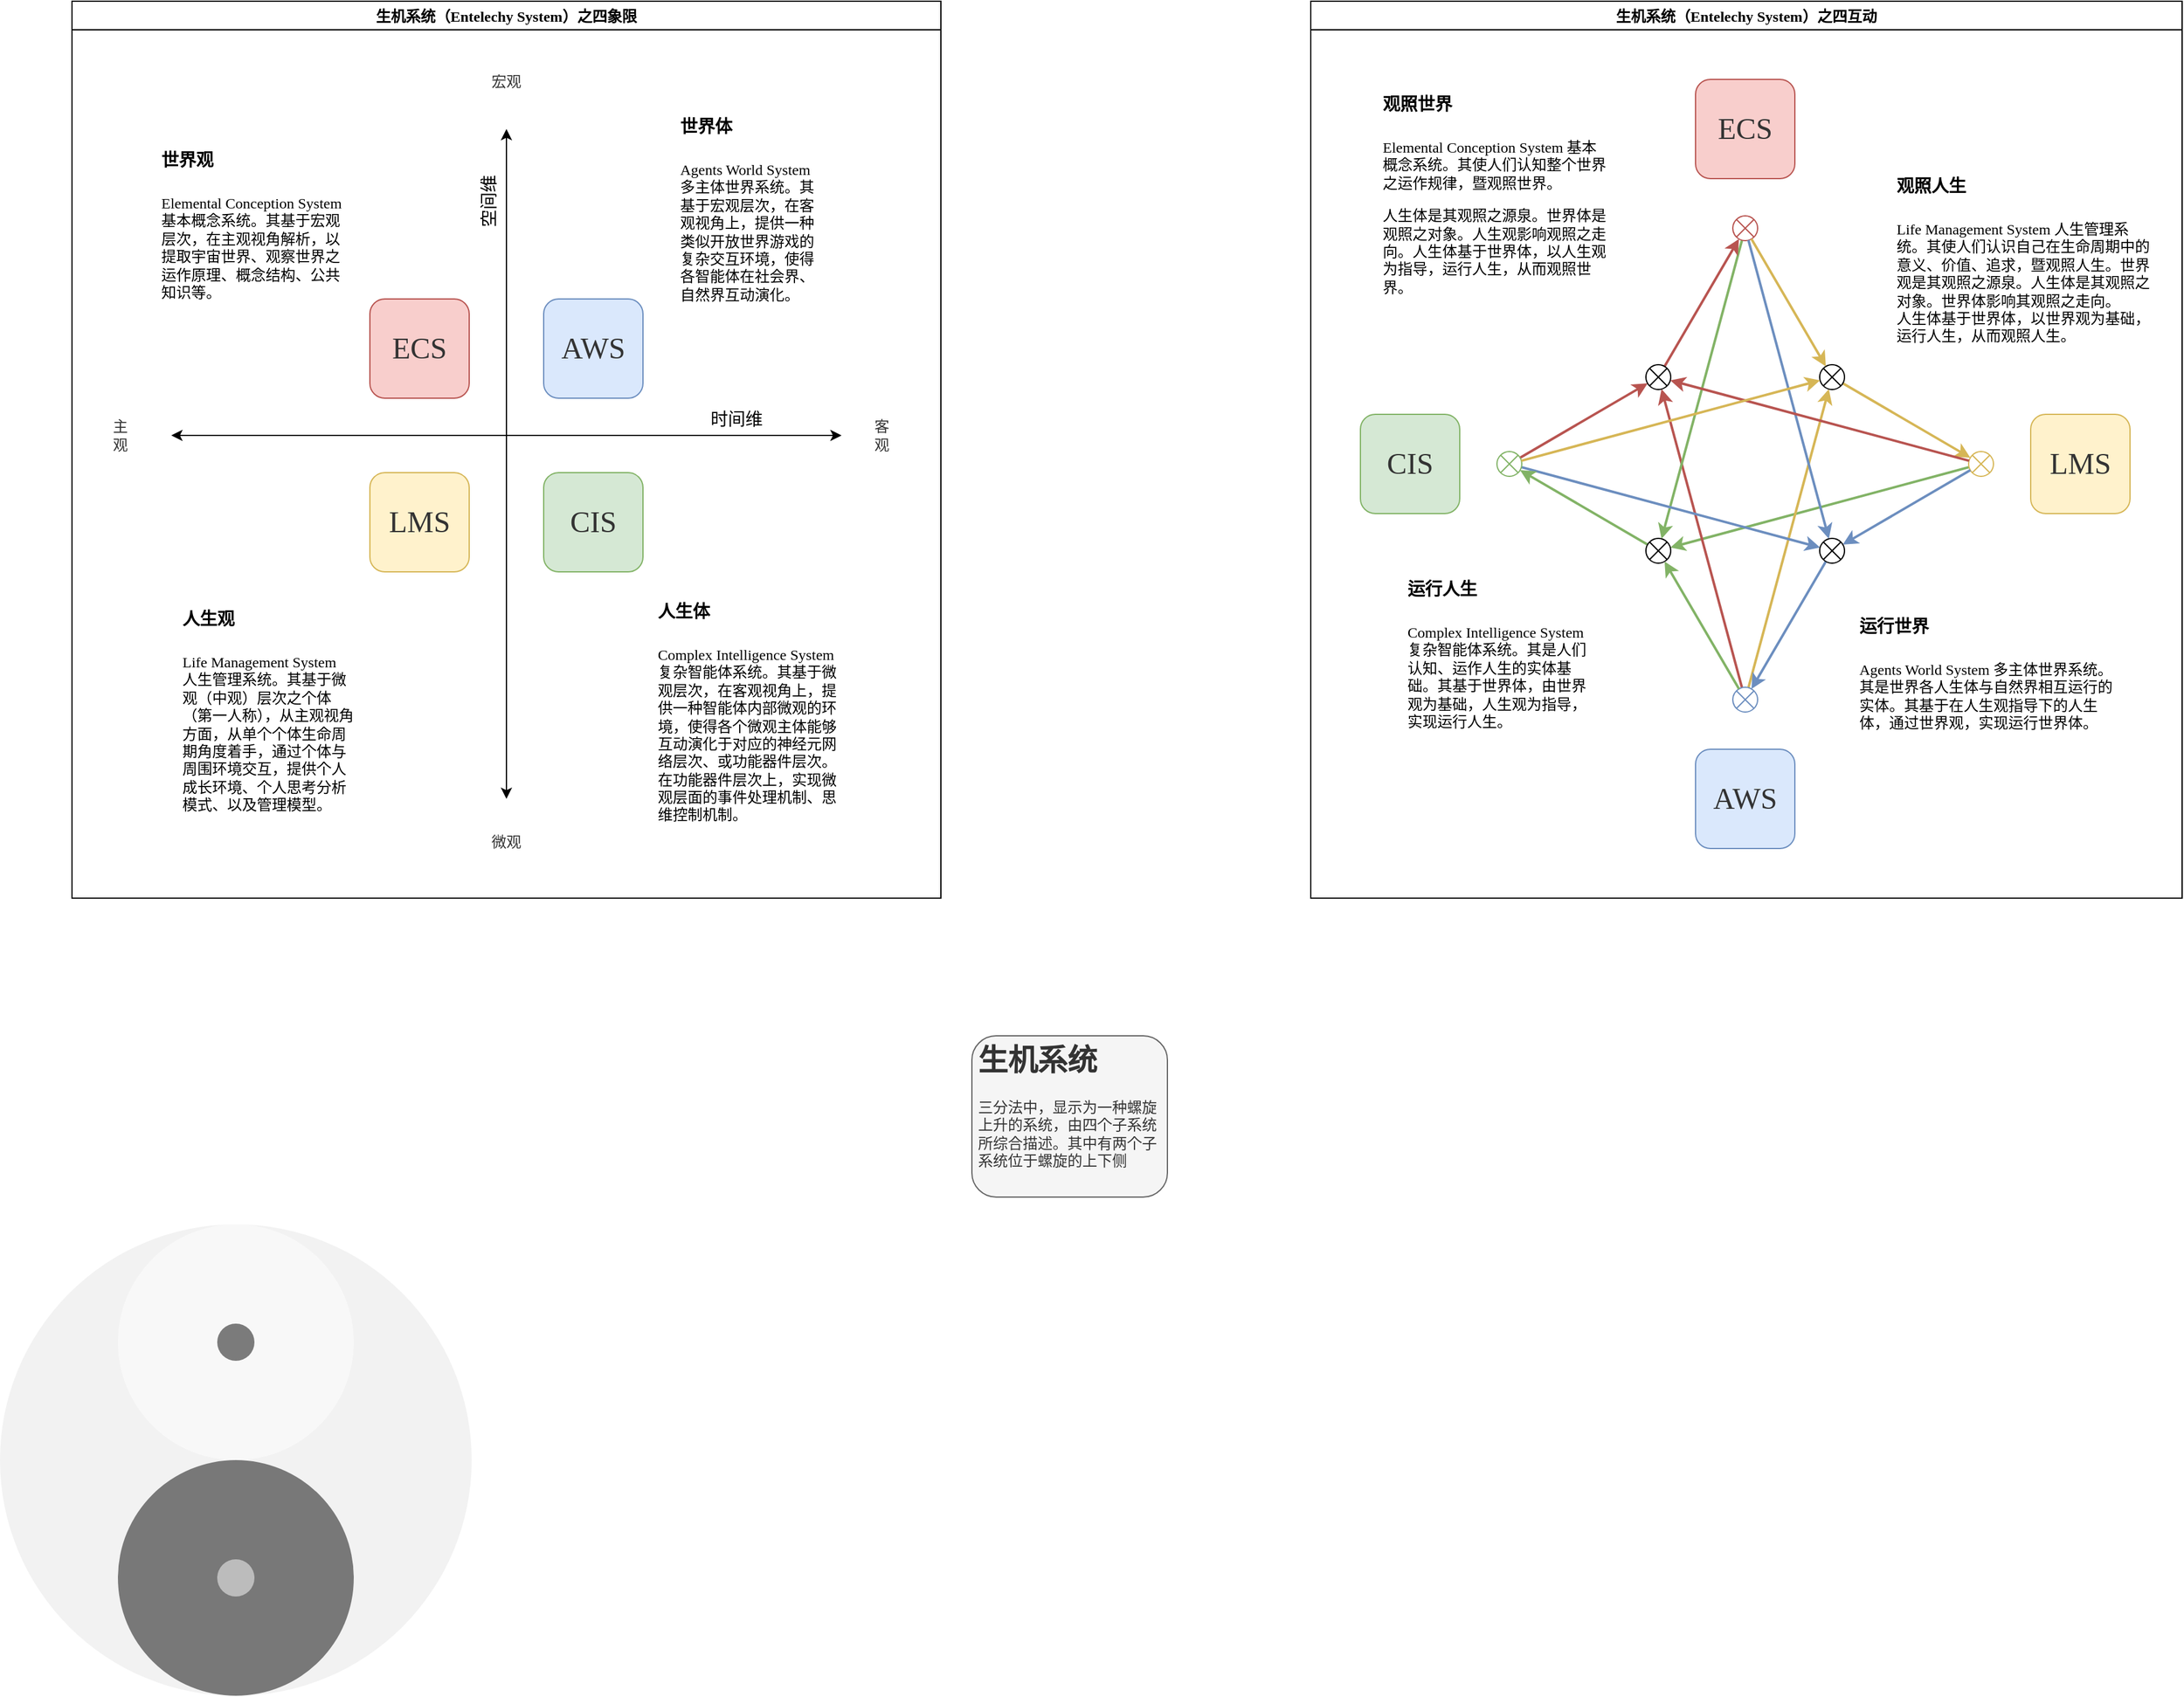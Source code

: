 <mxfile version="20.2.3" type="device" pages="2"><diagram id="_JggH2zPGfj7Wrd5iJ_W" name="生机系统之总体框架"><mxGraphModel dx="1876" dy="884" grid="0" gridSize="10" guides="1" tooltips="1" connect="1" arrows="1" fold="1" page="0" pageScale="1" pageWidth="1169" pageHeight="827" math="0" shadow="0"><root><mxCell id="0"/><mxCell id="1" parent="0"/><mxCell id="o9DF1aV036BVQANNr2B1-18" value="生机系统（Entelechy System）之四互动" style="swimlane;fontFamily=Times New Roman;fontSize=12;movable=1;container=1;resizable=0;fixDash=0;expand=0;" parent="1" vertex="1"><mxGeometry x="1037" y="224" width="702" height="723" as="geometry"/></mxCell><mxCell id="o9DF1aV036BVQANNr2B1-34" value="ECS" style="rounded=1;whiteSpace=wrap;html=1;fontFamily=Times New Roman;fontSize=24;fillColor=#f8cecc;strokeColor=#b85450;fontColor=#333333;" parent="o9DF1aV036BVQANNr2B1-18" vertex="1"><mxGeometry x="310" y="63" width="80" height="80" as="geometry"/></mxCell><mxCell id="ZIvCHJ4izuahL50uI1g1-30" style="edgeStyle=none;shape=connector;curved=1;rounded=1;comic=0;orthogonalLoop=1;jettySize=auto;html=1;labelBackgroundColor=default;fontFamily=Times New Roman;fontSize=14;fontColor=default;endArrow=classic;strokeColor=#82b366;strokeWidth=2;fillColor=#d5e8d4;" edge="1" parent="o9DF1aV036BVQANNr2B1-18" source="o9DF1aV036BVQANNr2B1-21" target="ZIvCHJ4izuahL50uI1g1-13"><mxGeometry relative="1" as="geometry"/></mxCell><mxCell id="o9DF1aV036BVQANNr2B1-21" value="" style="shape=sumEllipse;perimeter=ellipsePerimeter;whiteSpace=wrap;html=1;backgroundOutline=1;fontFamily=Times New Roman;fontSize=14;fillColor=none;strokeColor=#d6b656;" parent="o9DF1aV036BVQANNr2B1-18" vertex="1"><mxGeometry x="530" y="363" width="20" height="20" as="geometry"/></mxCell><mxCell id="o9DF1aV036BVQANNr2B1-24" value="CIS" style="rounded=1;whiteSpace=wrap;html=1;fontFamily=Times New Roman;fontSize=24;fillColor=#d5e8d4;strokeColor=#82b366;fontColor=#333333;" parent="o9DF1aV036BVQANNr2B1-18" vertex="1"><mxGeometry x="40" y="333" width="80" height="80" as="geometry"/></mxCell><mxCell id="ZIvCHJ4izuahL50uI1g1-25" style="edgeStyle=none;shape=connector;curved=1;rounded=1;comic=0;orthogonalLoop=1;jettySize=auto;html=1;labelBackgroundColor=default;fontFamily=Times New Roman;fontSize=14;fontColor=default;endArrow=classic;strokeColor=#b85450;strokeWidth=2;fillColor=#f8cecc;" edge="1" parent="o9DF1aV036BVQANNr2B1-18" source="o9DF1aV036BVQANNr2B1-27" target="ZIvCHJ4izuahL50uI1g1-11"><mxGeometry relative="1" as="geometry"/></mxCell><mxCell id="ZIvCHJ4izuahL50uI1g1-34" style="edgeStyle=none;shape=connector;curved=1;rounded=1;comic=0;orthogonalLoop=1;jettySize=auto;html=1;labelBackgroundColor=default;fontFamily=Times New Roman;fontSize=14;fontColor=default;endArrow=classic;strokeColor=#d6b656;strokeWidth=2;fillColor=#fff2cc;" edge="1" parent="o9DF1aV036BVQANNr2B1-18" source="o9DF1aV036BVQANNr2B1-27" target="ZIvCHJ4izuahL50uI1g1-15"><mxGeometry relative="1" as="geometry"/></mxCell><mxCell id="o9DF1aV036BVQANNr2B1-27" value="" style="shape=sumEllipse;perimeter=ellipsePerimeter;whiteSpace=wrap;html=1;backgroundOutline=1;fontFamily=Times New Roman;fontSize=14;snapToPoint=0;part=0;fillColor=none;strokeColor=#6c8ebf;" parent="o9DF1aV036BVQANNr2B1-18" vertex="1"><mxGeometry x="340" y="553" width="20" height="20" as="geometry"/></mxCell><mxCell id="o9DF1aV036BVQANNr2B1-29" value="AWS" style="rounded=1;whiteSpace=wrap;html=1;fontFamily=Times New Roman;fontSize=24;fillColor=#dae8fc;strokeColor=#6c8ebf;fontColor=#333333;" parent="o9DF1aV036BVQANNr2B1-18" vertex="1"><mxGeometry x="310" y="603" width="80" height="80" as="geometry"/></mxCell><mxCell id="o9DF1aV036BVQANNr2B1-31" value="LMS" style="rounded=1;whiteSpace=wrap;html=1;fontFamily=Times New Roman;fontSize=24;fillColor=#fff2cc;strokeColor=#d6b656;fontColor=#333333;" parent="o9DF1aV036BVQANNr2B1-18" vertex="1"><mxGeometry x="580" y="333" width="80" height="80" as="geometry"/></mxCell><mxCell id="ZIvCHJ4izuahL50uI1g1-31" style="edgeStyle=none;shape=connector;curved=1;rounded=1;comic=0;orthogonalLoop=1;jettySize=auto;html=1;labelBackgroundColor=default;fontFamily=Times New Roman;fontSize=14;fontColor=default;endArrow=classic;strokeColor=#82b366;strokeWidth=2;fillColor=#d5e8d4;" edge="1" parent="o9DF1aV036BVQANNr2B1-18" source="o9DF1aV036BVQANNr2B1-35" target="ZIvCHJ4izuahL50uI1g1-13"><mxGeometry relative="1" as="geometry"/></mxCell><mxCell id="o9DF1aV036BVQANNr2B1-35" value="" style="shape=sumEllipse;perimeter=ellipsePerimeter;whiteSpace=wrap;html=1;backgroundOutline=1;fontFamily=Times New Roman;fontSize=14;fillColor=none;strokeColor=#b85450;" parent="o9DF1aV036BVQANNr2B1-18" vertex="1"><mxGeometry x="340" y="173" width="20" height="20" as="geometry"/></mxCell><mxCell id="ZIvCHJ4izuahL50uI1g1-18" style="edgeStyle=none;shape=connector;curved=1;rounded=1;comic=0;orthogonalLoop=1;jettySize=auto;html=1;labelBackgroundColor=default;fontFamily=Times New Roman;fontSize=14;fontColor=default;endArrow=classic;strokeColor=#6c8ebf;strokeWidth=2;fillColor=#dae8fc;" edge="1" parent="o9DF1aV036BVQANNr2B1-18" source="ZIvCHJ4izuahL50uI1g1-1" target="ZIvCHJ4izuahL50uI1g1-8"><mxGeometry relative="1" as="geometry"/></mxCell><mxCell id="ZIvCHJ4izuahL50uI1g1-26" style="edgeStyle=none;shape=connector;curved=1;rounded=1;comic=0;orthogonalLoop=1;jettySize=auto;html=1;labelBackgroundColor=default;fontFamily=Times New Roman;fontSize=14;fontColor=default;endArrow=classic;strokeColor=#b85450;strokeWidth=2;fillColor=#f8cecc;" edge="1" parent="o9DF1aV036BVQANNr2B1-18" source="ZIvCHJ4izuahL50uI1g1-1" target="ZIvCHJ4izuahL50uI1g1-11"><mxGeometry relative="1" as="geometry"/></mxCell><mxCell id="ZIvCHJ4izuahL50uI1g1-1" value="" style="shape=sumEllipse;perimeter=ellipsePerimeter;whiteSpace=wrap;html=1;backgroundOutline=1;fontFamily=Times New Roman;fontSize=14;fillColor=none;strokeColor=#82b366;" vertex="1" parent="o9DF1aV036BVQANNr2B1-18"><mxGeometry x="150" y="363" width="20" height="20" as="geometry"/></mxCell><mxCell id="ZIvCHJ4izuahL50uI1g1-9" style="edgeStyle=none;shape=connector;curved=1;rounded=1;comic=0;orthogonalLoop=1;jettySize=auto;html=1;labelBackgroundColor=default;fontFamily=Times New Roman;fontSize=14;fontColor=default;endArrow=classic;strokeColor=#6c8ebf;strokeWidth=2;fillColor=#dae8fc;" edge="1" parent="o9DF1aV036BVQANNr2B1-18" source="o9DF1aV036BVQANNr2B1-35" target="ZIvCHJ4izuahL50uI1g1-8"><mxGeometry relative="1" as="geometry"><mxPoint x="456" y="402" as="targetPoint"/></mxGeometry></mxCell><mxCell id="ZIvCHJ4izuahL50uI1g1-7" style="edgeStyle=none;shape=connector;curved=1;rounded=1;comic=0;orthogonalLoop=1;jettySize=auto;html=1;labelBackgroundColor=default;fontFamily=Times New Roman;fontSize=14;fontColor=default;endArrow=classic;strokeColor=#6c8ebf;strokeWidth=2;fillColor=#dae8fc;" edge="1" parent="o9DF1aV036BVQANNr2B1-18" source="o9DF1aV036BVQANNr2B1-21" target="ZIvCHJ4izuahL50uI1g1-8"><mxGeometry relative="1" as="geometry"><mxPoint x="457.2" y="373" as="targetPoint"/></mxGeometry></mxCell><mxCell id="ZIvCHJ4izuahL50uI1g1-10" style="edgeStyle=none;shape=connector;curved=1;rounded=1;comic=0;orthogonalLoop=1;jettySize=auto;html=1;labelBackgroundColor=default;fontFamily=Times New Roman;fontSize=14;fontColor=default;endArrow=classic;strokeColor=#6c8ebf;strokeWidth=2;fillColor=#dae8fc;" edge="1" parent="o9DF1aV036BVQANNr2B1-18" source="ZIvCHJ4izuahL50uI1g1-8" target="o9DF1aV036BVQANNr2B1-27"><mxGeometry relative="1" as="geometry"><mxPoint x="357.103" y="538.828" as="targetPoint"/></mxGeometry></mxCell><mxCell id="ZIvCHJ4izuahL50uI1g1-8" value="" style="shape=sumEllipse;perimeter=ellipsePerimeter;whiteSpace=wrap;html=1;backgroundOutline=1;fontFamily=Times New Roman;fontSize=14;rotation=0;" vertex="1" parent="o9DF1aV036BVQANNr2B1-18"><mxGeometry x="410" y="433" width="20" height="20" as="geometry"/></mxCell><mxCell id="ZIvCHJ4izuahL50uI1g1-28" style="edgeStyle=none;shape=connector;curved=1;rounded=1;comic=0;orthogonalLoop=1;jettySize=auto;html=1;labelBackgroundColor=default;fontFamily=Times New Roman;fontSize=14;fontColor=default;endArrow=classic;strokeColor=#b85450;strokeWidth=2;fillColor=#f8cecc;" edge="1" parent="o9DF1aV036BVQANNr2B1-18" source="ZIvCHJ4izuahL50uI1g1-11" target="o9DF1aV036BVQANNr2B1-35"><mxGeometry relative="1" as="geometry"/></mxCell><mxCell id="ZIvCHJ4izuahL50uI1g1-11" value="" style="shape=sumEllipse;perimeter=ellipsePerimeter;whiteSpace=wrap;html=1;backgroundOutline=1;fontFamily=Times New Roman;fontSize=14;rotation=0;" vertex="1" parent="o9DF1aV036BVQANNr2B1-18"><mxGeometry x="270" y="293" width="20" height="20" as="geometry"/></mxCell><mxCell id="ZIvCHJ4izuahL50uI1g1-33" style="edgeStyle=none;shape=connector;curved=1;rounded=1;comic=0;orthogonalLoop=1;jettySize=auto;html=1;labelBackgroundColor=default;fontFamily=Times New Roman;fontSize=14;fontColor=default;endArrow=classic;strokeColor=#82b366;strokeWidth=2;fillColor=#d5e8d4;" edge="1" parent="o9DF1aV036BVQANNr2B1-18" source="ZIvCHJ4izuahL50uI1g1-13" target="ZIvCHJ4izuahL50uI1g1-1"><mxGeometry relative="1" as="geometry"/></mxCell><mxCell id="ZIvCHJ4izuahL50uI1g1-13" value="" style="shape=sumEllipse;perimeter=ellipsePerimeter;whiteSpace=wrap;html=1;backgroundOutline=1;fontFamily=Times New Roman;fontSize=14;rotation=0;" vertex="1" parent="o9DF1aV036BVQANNr2B1-18"><mxGeometry x="270" y="433" width="20" height="20" as="geometry"/></mxCell><mxCell id="ZIvCHJ4izuahL50uI1g1-37" style="edgeStyle=none;shape=connector;curved=1;rounded=1;comic=0;orthogonalLoop=1;jettySize=auto;html=1;labelBackgroundColor=default;fontFamily=Times New Roman;fontSize=14;fontColor=default;endArrow=classic;strokeColor=#d6b656;strokeWidth=2;fillColor=#fff2cc;" edge="1" parent="o9DF1aV036BVQANNr2B1-18" source="ZIvCHJ4izuahL50uI1g1-15" target="o9DF1aV036BVQANNr2B1-21"><mxGeometry relative="1" as="geometry"/></mxCell><mxCell id="ZIvCHJ4izuahL50uI1g1-15" value="" style="shape=sumEllipse;perimeter=ellipsePerimeter;whiteSpace=wrap;html=1;backgroundOutline=1;fontFamily=Times New Roman;fontSize=14;rotation=0;" vertex="1" parent="o9DF1aV036BVQANNr2B1-18"><mxGeometry x="410" y="293" width="20" height="20" as="geometry"/></mxCell><mxCell id="ZIvCHJ4izuahL50uI1g1-27" style="edgeStyle=none;shape=connector;curved=1;rounded=1;comic=0;orthogonalLoop=1;jettySize=auto;html=1;labelBackgroundColor=default;fontFamily=Times New Roman;fontSize=14;fontColor=default;endArrow=classic;strokeColor=#b85450;strokeWidth=2;fillColor=#f8cecc;" edge="1" parent="o9DF1aV036BVQANNr2B1-18" source="o9DF1aV036BVQANNr2B1-21" target="ZIvCHJ4izuahL50uI1g1-11"><mxGeometry relative="1" as="geometry"><mxPoint x="278.333" y="301.667" as="targetPoint"/></mxGeometry></mxCell><mxCell id="ZIvCHJ4izuahL50uI1g1-32" style="edgeStyle=none;shape=connector;curved=1;rounded=1;comic=0;orthogonalLoop=1;jettySize=auto;html=1;labelBackgroundColor=default;fontFamily=Times New Roman;fontSize=14;fontColor=default;endArrow=classic;strokeColor=#82b366;strokeWidth=2;fillColor=#d5e8d4;" edge="1" parent="o9DF1aV036BVQANNr2B1-18" source="o9DF1aV036BVQANNr2B1-27" target="ZIvCHJ4izuahL50uI1g1-13"><mxGeometry relative="1" as="geometry"><mxPoint x="280.842" y="441.053" as="targetPoint"/></mxGeometry></mxCell><mxCell id="ZIvCHJ4izuahL50uI1g1-35" style="edgeStyle=none;shape=connector;curved=1;rounded=1;comic=0;orthogonalLoop=1;jettySize=auto;html=1;labelBackgroundColor=default;fontFamily=Times New Roman;fontSize=14;fontColor=default;endArrow=classic;strokeColor=#d6b656;strokeWidth=2;fillColor=#fff2cc;" edge="1" parent="o9DF1aV036BVQANNr2B1-18" source="ZIvCHJ4izuahL50uI1g1-1" target="ZIvCHJ4izuahL50uI1g1-15"><mxGeometry relative="1" as="geometry"><mxPoint x="423.318" y="300.773" as="targetPoint"/></mxGeometry></mxCell><mxCell id="ZIvCHJ4izuahL50uI1g1-36" style="edgeStyle=none;shape=connector;curved=1;rounded=1;comic=0;orthogonalLoop=1;jettySize=auto;html=1;labelBackgroundColor=default;fontFamily=Times New Roman;fontSize=14;fontColor=default;endArrow=classic;strokeColor=#d6b656;strokeWidth=2;fillColor=#fff2cc;" edge="1" parent="o9DF1aV036BVQANNr2B1-18" source="o9DF1aV036BVQANNr2B1-35" target="ZIvCHJ4izuahL50uI1g1-15"><mxGeometry relative="1" as="geometry"><mxPoint x="421.5" y="301.682" as="targetPoint"/></mxGeometry></mxCell><mxCell id="o9DF1aV036BVQANNr2B1-63" value="&lt;p style=&quot;line-height: 1;&quot;&gt;&lt;/p&gt;&lt;h1 style=&quot;&quot;&gt;&lt;span style=&quot;font-size: 14px;&quot;&gt;观照世界&lt;/span&gt;&lt;/h1&gt;&lt;p style=&quot;font-size: 12px;&quot;&gt;Elemental Conception System 基本概念系统。其使人们认知整个世界之运作规律，暨观照世界。&lt;/p&gt;&lt;p&gt;人生体是其观照之源泉。&lt;span style=&quot;background-color: initial;&quot;&gt;世界体是观照之对象。人生观影响观照之走向。人生体基于世界体，以人生观为指导，运行人生，从而观照世界。&lt;/span&gt;&lt;/p&gt;&lt;p&gt;&lt;/p&gt;" style="text;html=1;strokeColor=none;fillColor=none;spacing=5;spacingTop=-20;whiteSpace=wrap;overflow=hidden;rounded=0;fontFamily=Times New Roman;fontSize=12;" parent="o9DF1aV036BVQANNr2B1-18" vertex="1"><mxGeometry x="53" y="60" width="189" height="186" as="geometry"/></mxCell><mxCell id="o9DF1aV036BVQANNr2B1-60" value="&lt;p style=&quot;line-height: 1.2;&quot;&gt;&lt;/p&gt;&lt;h1 style=&quot;&quot;&gt;&lt;span style=&quot;font-size: 14px;&quot;&gt;观照人生&lt;/span&gt;&lt;/h1&gt;&lt;p style=&quot;font-size: 12px;&quot;&gt;&lt;/p&gt;Life Management System 人生管理系统。其使人们认识自己在生命周期中的意义、价值、追求，暨观照人生。世界观是其观照之源泉。人生体是其观照之对象。世界体影响其观照之走向。&lt;br&gt;人生体基于世界体，以世界观为基础，运行人生，从而观照人生。&lt;p&gt;&lt;/p&gt;" style="text;html=1;strokeColor=none;fillColor=none;spacing=5;spacingTop=-20;whiteSpace=wrap;overflow=hidden;rounded=0;fontFamily=Times New Roman;fontSize=12;" parent="o9DF1aV036BVQANNr2B1-18" vertex="1"><mxGeometry x="467" y="126" width="218" height="152" as="geometry"/></mxCell><mxCell id="o9DF1aV036BVQANNr2B1-19" value="&lt;h1&gt;&lt;span style=&quot;font-size: 14px;&quot;&gt;运行世界&lt;/span&gt;&lt;/h1&gt;&lt;h1&gt;&lt;p style=&quot;font-size: 12px; font-weight: 400;&quot;&gt;Agents World System 多主体世界系统。其是世界各人生体与自然界相互运行的实体。其基于在人生观指导下的人生体，通过世界观，实现运行世界体。&lt;/p&gt;&lt;/h1&gt;" style="text;html=1;strokeColor=none;fillColor=none;spacing=5;spacingTop=-20;whiteSpace=wrap;overflow=hidden;rounded=0;fontFamily=Times New Roman;fontSize=12;" parent="o9DF1aV036BVQANNr2B1-18" vertex="1"><mxGeometry x="437" y="481" width="214" height="114" as="geometry"/></mxCell><mxCell id="o9DF1aV036BVQANNr2B1-62" value="&lt;h1 style=&quot;&quot;&gt;&lt;span style=&quot;font-size: 14px;&quot;&gt;运行人生&lt;/span&gt;&lt;/h1&gt;&lt;p style=&quot;font-size: 12px;&quot;&gt;Complex Intelligence System 复杂智能体系统。其是人们认知、运作人生的实体基础。其基于世界体，由世界观为基础，人生观为指导，实现运行人生。&lt;/p&gt;" style="text;html=1;strokeColor=none;fillColor=none;spacing=5;spacingTop=-20;whiteSpace=wrap;overflow=hidden;rounded=0;fontFamily=Times New Roman;fontSize=12;" parent="o9DF1aV036BVQANNr2B1-18" vertex="1"><mxGeometry x="73" y="451" width="161" height="155" as="geometry"/></mxCell><mxCell id="EImWy1ekLzJrI4CjgE0u-8" value="生机系统（Entelechy System）之四象限" style="swimlane;fontFamily=Times New Roman;fontSize=12;movable=1;container=1;resizable=0;fixDash=0;expand=0;" parent="1" vertex="1"><mxGeometry x="39" y="224" width="700" height="723" as="geometry"/></mxCell><mxCell id="o9DF1aV036BVQANNr2B1-40" value="" style="endArrow=classic;startArrow=classic;html=1;rounded=0;fontColor=#333333;flowAnimation=0;" parent="EImWy1ekLzJrI4CjgE0u-8" edge="1"><mxGeometry width="50" height="50" relative="1" as="geometry"><mxPoint x="80" y="350" as="sourcePoint"/><mxPoint x="620" y="350" as="targetPoint"/></mxGeometry></mxCell><mxCell id="ZIvCHJ4izuahL50uI1g1-46" value="时间维" style="edgeLabel;html=1;align=center;verticalAlign=middle;resizable=0;points=[];fontSize=14;fontFamily=Times New Roman;fontColor=default;" vertex="1" connectable="0" parent="o9DF1aV036BVQANNr2B1-40"><mxGeometry x="0.621" y="4" relative="1" as="geometry"><mxPoint x="17" y="-8" as="offset"/></mxGeometry></mxCell><mxCell id="o9DF1aV036BVQANNr2B1-41" value="" style="endArrow=classic;startArrow=classic;html=1;rounded=0;fontColor=#333333;flowAnimation=0;" parent="EImWy1ekLzJrI4CjgE0u-8" edge="1"><mxGeometry width="50" height="50" relative="1" as="geometry"><mxPoint x="350" y="103" as="sourcePoint"/><mxPoint x="350" y="643" as="targetPoint"/></mxGeometry></mxCell><mxCell id="ZIvCHJ4izuahL50uI1g1-45" value="空间维" style="edgeLabel;html=1;align=center;verticalAlign=middle;resizable=0;points=[];fontSize=14;fontFamily=Times New Roman;fontColor=default;rotation=-90;" vertex="1" connectable="0" parent="o9DF1aV036BVQANNr2B1-41"><mxGeometry x="-0.816" y="-2" relative="1" as="geometry"><mxPoint x="-11" y="9" as="offset"/></mxGeometry></mxCell><mxCell id="o9DF1aV036BVQANNr2B1-42" value="宏观" style="text;html=1;strokeColor=none;fillColor=none;align=center;verticalAlign=middle;whiteSpace=wrap;rounded=0;fontColor=#333333;fontFamily=Times New Roman;" parent="EImWy1ekLzJrI4CjgE0u-8" vertex="1"><mxGeometry x="320" y="50" width="60" height="30" as="geometry"/></mxCell><mxCell id="o9DF1aV036BVQANNr2B1-43" value="微观" style="text;html=1;strokeColor=none;fillColor=none;align=center;verticalAlign=middle;whiteSpace=wrap;rounded=0;fontColor=#333333;fontFamily=Times New Roman;" parent="EImWy1ekLzJrI4CjgE0u-8" vertex="1"><mxGeometry x="320" y="663" width="60" height="30" as="geometry"/></mxCell><mxCell id="o9DF1aV036BVQANNr2B1-57" value="客观" style="text;html=1;strokeColor=none;fillColor=none;align=center;verticalAlign=middle;whiteSpace=wrap;rounded=0;fontColor=#333333;fontFamily=Times New Roman;horizontal=1;" parent="EImWy1ekLzJrI4CjgE0u-8" vertex="1"><mxGeometry x="642" y="334.5" width="21" height="30" as="geometry"/></mxCell><mxCell id="o9DF1aV036BVQANNr2B1-58" value="主观" style="text;html=1;strokeColor=none;fillColor=none;align=center;verticalAlign=middle;whiteSpace=wrap;rounded=0;fontColor=#333333;fontFamily=Times New Roman;" parent="EImWy1ekLzJrI4CjgE0u-8" vertex="1"><mxGeometry x="29" y="334.5" width="20" height="30" as="geometry"/></mxCell><mxCell id="e65mTwwxd_jO3FJ5feA9-13" value="&lt;h1 style=&quot;&quot;&gt;&lt;span style=&quot;font-size: 14px;&quot;&gt;世界体&lt;/span&gt;&lt;/h1&gt;&lt;p style=&quot;font-size: 12px;&quot;&gt;Agents World System 多主体世界系统。其基于宏观层次，在客观视角上，提供一种类似开放世界游戏的复杂交互环境，使得各智能体在社会界、自然界互动演化。&lt;/p&gt;" style="text;html=1;strokeColor=none;fillColor=none;spacing=5;spacingTop=-20;whiteSpace=wrap;overflow=hidden;rounded=0;fontFamily=Times New Roman;fontSize=12;" parent="EImWy1ekLzJrI4CjgE0u-8" vertex="1"><mxGeometry x="485" y="78" width="127" height="180.5" as="geometry"/></mxCell><mxCell id="e65mTwwxd_jO3FJ5feA9-27" value="&lt;h1 style=&quot;&quot;&gt;&lt;span style=&quot;font-size: 14px;&quot;&gt;世界观&lt;/span&gt;&lt;/h1&gt;&lt;p style=&quot;font-size: 12px;&quot;&gt;Elemental Conception System 基本概念系统。其基于宏观层次，在主观视角解析，以提取宇宙世界、观察世界之运作原理、概念结构、公共知识等。&lt;br&gt;&lt;/p&gt;" style="text;html=1;strokeColor=none;fillColor=none;spacing=5;spacingTop=-20;whiteSpace=wrap;overflow=hidden;rounded=0;fontFamily=Times New Roman;fontSize=12;" parent="EImWy1ekLzJrI4CjgE0u-8" vertex="1"><mxGeometry x="66.5" y="104.5" width="160.5" height="150.5" as="geometry"/></mxCell><mxCell id="e65mTwwxd_jO3FJ5feA9-26" value="&lt;p style=&quot;line-height: 1.2;&quot;&gt;&lt;/p&gt;&lt;h1 style=&quot;&quot;&gt;&lt;font style=&quot;font-size: 14px;&quot;&gt;人生观&lt;/font&gt;&lt;/h1&gt;&lt;p style=&quot;font-size: 12px;&quot;&gt;&lt;/p&gt;Life Management System 人生管理系统。其基于微观（中观）层次之个体（第一人称），从主观视角方面，从单个个体&lt;span style=&quot;background-color: initial;&quot;&gt;生命周期角度着手，通过个体与周围环境交互，&lt;/span&gt;&lt;span style=&quot;background-color: initial;&quot;&gt;提供个人成长环境、个人思考分析模式、以及管理模型。&lt;/span&gt;&lt;p&gt;&lt;/p&gt;" style="text;html=1;strokeColor=none;fillColor=none;spacing=5;spacingTop=-20;whiteSpace=wrap;overflow=hidden;rounded=0;fontFamily=Times New Roman;fontSize=12;" parent="EImWy1ekLzJrI4CjgE0u-8" vertex="1"><mxGeometry x="84" y="475" width="146" height="186" as="geometry"/></mxCell><mxCell id="e65mTwwxd_jO3FJ5feA9-14" value="&lt;h1 style=&quot;&quot;&gt;&lt;span style=&quot;font-size: 14px;&quot;&gt;人生体&lt;/span&gt;&lt;/h1&gt;&lt;p style=&quot;font-size: 12px;&quot;&gt;Complex Intelligence System 复杂智能体系统。其基于微观层次，在客观视角上，提供一种智能体内部微观的环境，使得各个微观主体能够互动演化于对应的神经元网络层次、或功能器件层次。在功能器件层次上，实现微观层面的事件处理机制、思维控制机制。&lt;/p&gt;" style="text;html=1;strokeColor=none;fillColor=none;spacing=5;spacingTop=-20;whiteSpace=wrap;overflow=hidden;rounded=0;fontFamily=Times New Roman;fontSize=12;" parent="EImWy1ekLzJrI4CjgE0u-8" vertex="1"><mxGeometry x="467" y="469" width="163" height="206" as="geometry"/></mxCell><mxCell id="e65mTwwxd_jO3FJ5feA9-1" value="LMS" style="rounded=1;whiteSpace=wrap;html=1;fontFamily=Times New Roman;fontSize=24;fillColor=#fff2cc;strokeColor=#d6b656;fontColor=#333333;" parent="EImWy1ekLzJrI4CjgE0u-8" vertex="1"><mxGeometry x="240" y="380" width="80" height="80" as="geometry"/></mxCell><mxCell id="xief2IxaMlCYJ3omhCC9-3" value="CIS" style="rounded=1;whiteSpace=wrap;html=1;fontFamily=Times New Roman;fontSize=24;fillColor=#d5e8d4;strokeColor=#82b366;fontColor=#333333;" parent="EImWy1ekLzJrI4CjgE0u-8" vertex="1"><mxGeometry x="380" y="380" width="80" height="80" as="geometry"/></mxCell><mxCell id="e65mTwwxd_jO3FJ5feA9-3" value="AWS" style="rounded=1;whiteSpace=wrap;html=1;fontFamily=Times New Roman;fontSize=24;fillColor=#dae8fc;strokeColor=#6c8ebf;fontColor=#333333;" parent="EImWy1ekLzJrI4CjgE0u-8" vertex="1"><mxGeometry x="380" y="240" width="80" height="80" as="geometry"/></mxCell><mxCell id="e65mTwwxd_jO3FJ5feA9-2" value="ECS" style="rounded=1;whiteSpace=wrap;html=1;fontFamily=Times New Roman;fontSize=24;fillColor=#f8cecc;strokeColor=#b85450;fontColor=#333333;" parent="EImWy1ekLzJrI4CjgE0u-8" vertex="1"><mxGeometry x="240" y="240" width="80" height="80" as="geometry"/></mxCell><mxCell id="o9DF1aV036BVQANNr2B1-39" value="&lt;h1&gt;生机系统&lt;/h1&gt;&lt;p&gt;三分法中，显示为一种螺旋上升的系统，由四个子系统所综合描述。其中有两个子系统位于螺旋的上下侧&lt;/p&gt;" style="text;html=1;strokeColor=#666666;fillColor=#f5f5f5;spacing=5;spacingTop=-20;whiteSpace=wrap;overflow=hidden;rounded=1;fontFamily=Times New Roman;fontSize=12;absoluteArcSize=0;fontColor=#333333;" parent="1" vertex="1"><mxGeometry x="764" y="1058" width="157.5" height="130" as="geometry"/></mxCell><mxCell id="ZIvCHJ4izuahL50uI1g1-44" value="" style="group" vertex="1" connectable="0" parent="1"><mxGeometry x="-19" y="1210" width="380" height="380" as="geometry"/></mxCell><mxCell id="ZIvCHJ4izuahL50uI1g1-38" value="" style="ellipse;whiteSpace=wrap;html=1;aspect=fixed;rounded=1;fontFamily=Times New Roman;fontSize=14;fillColor=#E6E6E6;strokeColor=none;opacity=50;" vertex="1" parent="ZIvCHJ4izuahL50uI1g1-44"><mxGeometry width="380" height="380" as="geometry"/></mxCell><mxCell id="ZIvCHJ4izuahL50uI1g1-39" value="" style="ellipse;whiteSpace=wrap;html=1;aspect=fixed;rounded=1;fontFamily=Times New Roman;fontSize=14;fillColor=#ffffff;strokeColor=none;opacity=50;" vertex="1" parent="ZIvCHJ4izuahL50uI1g1-44"><mxGeometry x="95" width="190" height="190" as="geometry"/></mxCell><mxCell id="ZIvCHJ4izuahL50uI1g1-40" value="" style="ellipse;whiteSpace=wrap;html=1;aspect=fixed;rounded=1;fontFamily=Times New Roman;fontSize=14;fillColor=#000000;strokeColor=none;opacity=50;" vertex="1" parent="ZIvCHJ4izuahL50uI1g1-44"><mxGeometry x="95" y="190" width="190" height="190" as="geometry"/></mxCell><mxCell id="ZIvCHJ4izuahL50uI1g1-41" value="" style="ellipse;whiteSpace=wrap;html=1;aspect=fixed;rounded=1;fontFamily=Times New Roman;fontSize=14;fillColor=#000000;strokeColor=none;opacity=50;" vertex="1" parent="ZIvCHJ4izuahL50uI1g1-44"><mxGeometry x="175" y="80" width="30" height="30" as="geometry"/></mxCell><mxCell id="ZIvCHJ4izuahL50uI1g1-42" value="" style="ellipse;whiteSpace=wrap;html=1;aspect=fixed;rounded=1;fontFamily=Times New Roman;fontSize=14;fillColor=#ffffff;strokeColor=none;opacity=50;" vertex="1" parent="ZIvCHJ4izuahL50uI1g1-44"><mxGeometry x="175" y="270" width="30" height="30" as="geometry"/></mxCell></root></mxGraphModel></diagram><diagram name="生机系统之总体框架_old" id="90JB2Tr_Bpnp7jLgjcKw"><mxGraphModel dx="786" dy="847" grid="0" gridSize="10" guides="1" tooltips="1" connect="1" arrows="1" fold="1" page="0" pageScale="1" pageWidth="1169" pageHeight="827" math="0" shadow="0"><root><mxCell id="XxuYD5mPq443RZbn-Z7k-0"/><mxCell id="XxuYD5mPq443RZbn-Z7k-1" parent="XxuYD5mPq443RZbn-Z7k-0"/><mxCell id="XxuYD5mPq443RZbn-Z7k-37" value="生机系统（Entelechy System）之三分法" style="swimlane;fontFamily=Times New Roman;fontSize=12;movable=1;container=1;" parent="XxuYD5mPq443RZbn-Z7k-1" vertex="1"><mxGeometry x="561" y="335" width="700" height="723" as="geometry"/></mxCell><mxCell id="XxuYD5mPq443RZbn-Z7k-38" value="&lt;h1&gt;&lt;font style=&quot;font-size: 14px;&quot;&gt;宏观层次和外观视角&lt;/font&gt;&lt;/h1&gt;&lt;h1&gt;&lt;p style=&quot;font-size: 12px; font-weight: 400;&quot;&gt;Agents World System 基于宏观层次，在外观视角上，提供一种类似开放世界游戏的复杂交互环境，使得各智能体在社会界、自然界互动演化。&lt;/p&gt;&lt;/h1&gt;" style="text;html=1;strokeColor=none;fillColor=none;spacing=5;spacingTop=-20;whiteSpace=wrap;overflow=hidden;rounded=0;fontFamily=Times New Roman;fontSize=12;" parent="XxuYD5mPq443RZbn-Z7k-37" vertex="1"><mxGeometry x="65" y="53" width="198" height="125" as="geometry"/></mxCell><mxCell id="XxuYD5mPq443RZbn-Z7k-39" value="" style="shape=sumEllipse;perimeter=ellipsePerimeter;whiteSpace=wrap;html=1;backgroundOutline=1;fontFamily=Times New Roman;fontSize=14;" parent="XxuYD5mPq443RZbn-Z7k-37" vertex="1"><mxGeometry x="521" y="354" width="20" height="20" as="geometry"/></mxCell><mxCell id="XxuYD5mPq443RZbn-Z7k-40" value="" style="shape=sumEllipse;perimeter=ellipsePerimeter;whiteSpace=wrap;html=1;backgroundOutline=1;fontFamily=Times New Roman;fontSize=14;" parent="XxuYD5mPq443RZbn-Z7k-37" vertex="1"><mxGeometry x="357" y="491" width="20" height="20" as="geometry"/></mxCell><mxCell id="XxuYD5mPq443RZbn-Z7k-41" style="orthogonalLoop=1;jettySize=auto;html=1;fontFamily=Times New Roman;fontSize=14;strokeWidth=2;curved=1;comic=0;flowAnimation=1;" parent="XxuYD5mPq443RZbn-Z7k-37" source="XxuYD5mPq443RZbn-Z7k-39" target="XxuYD5mPq443RZbn-Z7k-40" edge="1"><mxGeometry relative="1" as="geometry"><mxPoint x="683" y="394" as="targetPoint"/><mxPoint x="421" y="230" as="sourcePoint"/><Array as="points"><mxPoint x="541" y="505"/></Array></mxGeometry></mxCell><mxCell id="XxuYD5mPq443RZbn-Z7k-42" value="ECS" style="rounded=1;whiteSpace=wrap;html=1;fontFamily=Times New Roman;fontSize=24;fillColor=#f8cecc;strokeColor=#b85450;fontColor=#333333;" parent="XxuYD5mPq443RZbn-Z7k-37" vertex="1"><mxGeometry x="39" y="331" width="80" height="80" as="geometry"/></mxCell><mxCell id="XxuYD5mPq443RZbn-Z7k-43" style="orthogonalLoop=1;jettySize=auto;html=1;fontFamily=Times New Roman;fontSize=14;strokeWidth=2;curved=1;comic=0;flowAnimation=1;" parent="XxuYD5mPq443RZbn-Z7k-37" source="XxuYD5mPq443RZbn-Z7k-42" target="XxuYD5mPq443RZbn-Z7k-44" edge="1"><mxGeometry relative="1" as="geometry"><mxPoint x="543" y="464" as="targetPoint"/><Array as="points"><mxPoint x="176" y="502"/></Array></mxGeometry></mxCell><mxCell id="XxuYD5mPq443RZbn-Z7k-44" value="" style="shape=sumEllipse;perimeter=ellipsePerimeter;whiteSpace=wrap;html=1;backgroundOutline=1;fontFamily=Times New Roman;fontSize=14;" parent="XxuYD5mPq443RZbn-Z7k-37" vertex="1"><mxGeometry x="186" y="351.5" width="20" height="20" as="geometry"/></mxCell><mxCell id="XxuYD5mPq443RZbn-Z7k-45" style="orthogonalLoop=1;jettySize=auto;html=1;fontFamily=Times New Roman;fontSize=14;strokeWidth=2;curved=1;comic=0;flowAnimation=1;" parent="XxuYD5mPq443RZbn-Z7k-37" source="XxuYD5mPq443RZbn-Z7k-40" target="XxuYD5mPq443RZbn-Z7k-44" edge="1"><mxGeometry relative="1" as="geometry"><Array as="points"><mxPoint x="267" y="512"/></Array></mxGeometry></mxCell><mxCell id="XxuYD5mPq443RZbn-Z7k-46" value="LMS" style="rounded=1;whiteSpace=wrap;html=1;fontFamily=Times New Roman;fontSize=24;fillColor=#fff2cc;strokeColor=#d6b656;fontColor=#333333;" parent="XxuYD5mPq443RZbn-Z7k-37" vertex="1"><mxGeometry x="333" y="594.5" width="80" height="80" as="geometry"/></mxCell><mxCell id="XxuYD5mPq443RZbn-Z7k-47" style="orthogonalLoop=1;jettySize=auto;html=1;fontFamily=Times New Roman;fontSize=14;strokeWidth=2;comic=0;flowAnimation=1;curved=1;" parent="XxuYD5mPq443RZbn-Z7k-37" source="XxuYD5mPq443RZbn-Z7k-46" target="XxuYD5mPq443RZbn-Z7k-40" edge="1"><mxGeometry relative="1" as="geometry"><Array as="points"><mxPoint x="537" y="560"/></Array></mxGeometry></mxCell><mxCell id="XxuYD5mPq443RZbn-Z7k-48" value="CIS" style="rounded=1;whiteSpace=wrap;html=1;fontFamily=Times New Roman;fontSize=24;fillColor=#d5e8d4;strokeColor=#82b366;fontColor=#333333;" parent="XxuYD5mPq443RZbn-Z7k-37" vertex="1"><mxGeometry x="606" y="337" width="80" height="80" as="geometry"/></mxCell><mxCell id="XxuYD5mPq443RZbn-Z7k-49" style="edgeStyle=none;curved=1;orthogonalLoop=1;jettySize=auto;html=1;fontFamily=Times New Roman;fontSize=14;strokeWidth=2;comic=0;flowAnimation=1;" parent="XxuYD5mPq443RZbn-Z7k-37" source="XxuYD5mPq443RZbn-Z7k-48" target="XxuYD5mPq443RZbn-Z7k-39" edge="1"><mxGeometry relative="1" as="geometry"><Array as="points"><mxPoint x="582" y="256"/></Array><mxPoint x="299.442" y="118" as="sourcePoint"/><mxPoint x="556" y="342" as="targetPoint"/></mxGeometry></mxCell><mxCell id="XxuYD5mPq443RZbn-Z7k-50" value="AWS" style="rounded=1;whiteSpace=wrap;html=1;fontFamily=Times New Roman;fontSize=24;fillColor=#dae8fc;strokeColor=#6c8ebf;fontColor=#333333;" parent="XxuYD5mPq443RZbn-Z7k-37" vertex="1"><mxGeometry x="318" y="46" width="80" height="80" as="geometry"/></mxCell><mxCell id="XxuYD5mPq443RZbn-Z7k-51" value="" style="shape=sumEllipse;perimeter=ellipsePerimeter;whiteSpace=wrap;html=1;backgroundOutline=1;fontFamily=Times New Roman;fontSize=14;" parent="XxuYD5mPq443RZbn-Z7k-37" vertex="1"><mxGeometry x="355" y="201" width="20" height="20" as="geometry"/></mxCell><mxCell id="XxuYD5mPq443RZbn-Z7k-52" style="edgeStyle=none;curved=1;orthogonalLoop=1;jettySize=auto;html=1;fontFamily=Times New Roman;fontSize=14;strokeWidth=2;comic=0;flowAnimation=1;" parent="XxuYD5mPq443RZbn-Z7k-37" source="XxuYD5mPq443RZbn-Z7k-50" target="XxuYD5mPq443RZbn-Z7k-51" edge="1"><mxGeometry relative="1" as="geometry"><Array as="points"><mxPoint x="262" y="185"/></Array></mxGeometry></mxCell><mxCell id="XxuYD5mPq443RZbn-Z7k-53" style="orthogonalLoop=1;jettySize=auto;html=1;fontFamily=Times New Roman;fontSize=14;strokeWidth=2;curved=1;comic=0;flowAnimation=1;" parent="XxuYD5mPq443RZbn-Z7k-37" source="XxuYD5mPq443RZbn-Z7k-44" target="XxuYD5mPq443RZbn-Z7k-51" edge="1"><mxGeometry relative="1" as="geometry"><Array as="points"><mxPoint x="219" y="253"/></Array></mxGeometry></mxCell><mxCell id="XxuYD5mPq443RZbn-Z7k-54" style="orthogonalLoop=1;jettySize=auto;html=1;fontFamily=Times New Roman;fontSize=14;strokeWidth=2;curved=1;comic=0;flowAnimation=1;" parent="XxuYD5mPq443RZbn-Z7k-37" source="XxuYD5mPq443RZbn-Z7k-51" target="XxuYD5mPq443RZbn-Z7k-39" edge="1"><mxGeometry relative="1" as="geometry"><mxPoint x="415" y="302" as="targetPoint"/><mxPoint x="421" y="230" as="sourcePoint"/><Array as="points"><mxPoint x="539" y="232"/></Array></mxGeometry></mxCell><mxCell id="XxuYD5mPq443RZbn-Z7k-55" value="&lt;h1&gt;生机系统&lt;/h1&gt;&lt;p&gt;三分法中，显示为一种螺旋上升的系统，由四个子系统所综合描述。其中有两个子系统位于螺旋的上下侧&lt;/p&gt;" style="text;html=1;strokeColor=#666666;fillColor=#f5f5f5;spacing=5;spacingTop=-20;whiteSpace=wrap;overflow=hidden;rounded=0;fontFamily=Times New Roman;fontSize=12;absoluteArcSize=0;fontColor=#333333;" parent="XxuYD5mPq443RZbn-Z7k-37" vertex="1"><mxGeometry x="291" y="292" width="157.5" height="130" as="geometry"/></mxCell><mxCell id="XxuYD5mPq443RZbn-Z7k-56" value="&lt;p style=&quot;line-height: 1.2;&quot;&gt;&lt;/p&gt;&lt;h1 style=&quot;&quot;&gt;&lt;font style=&quot;font-size: 14px;&quot;&gt;宏观层次和内观视角&lt;/font&gt;&lt;/h1&gt;&lt;p style=&quot;font-size: 12px;&quot;&gt;&lt;/p&gt;Life Management System 基于宏观层次之个体（第一人称），从内观视角方面，从单个个体&lt;span style=&quot;background-color: initial;&quot;&gt;生命周期角度着手，提供个体与周围环境交互。&lt;/span&gt;&lt;span style=&quot;background-color: initial;&quot;&gt;提供个人成长环境、个人思考分析模式。&lt;/span&gt;&lt;p&gt;&lt;/p&gt;" style="text;html=1;strokeColor=none;fillColor=none;spacing=5;spacingTop=-20;whiteSpace=wrap;overflow=hidden;rounded=0;fontFamily=Times New Roman;fontSize=12;" parent="XxuYD5mPq443RZbn-Z7k-37" vertex="1"><mxGeometry x="513" y="502.25" width="156" height="188.5" as="geometry"/></mxCell><mxCell id="XxuYD5mPq443RZbn-Z7k-57" value="&lt;h1 style=&quot;&quot;&gt;&lt;font style=&quot;font-size: 14px;&quot;&gt;微观层次和外观视角&lt;/font&gt;&lt;/h1&gt;&lt;p style=&quot;font-size: 12px;&quot;&gt;Complex Intelligence System 基于微观层次，在外观视角上，提供一种世界环境，使得各个主体能够互动演化于对应的神经元网络层次、或功能器件层次。在功能器件层次上，实现微观层面的事件处理机制、思维控制机制。&lt;/p&gt;" style="text;html=1;strokeColor=none;fillColor=none;spacing=5;spacingTop=-20;whiteSpace=wrap;overflow=hidden;rounded=0;fontFamily=Times New Roman;fontSize=12;" parent="XxuYD5mPq443RZbn-Z7k-37" vertex="1"><mxGeometry x="506" y="44" width="163" height="206" as="geometry"/></mxCell><mxCell id="XxuYD5mPq443RZbn-Z7k-58" value="&lt;h1 style=&quot;&quot;&gt;&lt;font style=&quot;font-size: 14px;&quot;&gt;微观层次和内观视角&lt;/font&gt;&lt;/h1&gt;&lt;p style=&quot;font-size: 12px;&quot;&gt;Elemental Conception System 基于微观层次，在内观视角解析，目的是为了提取宇宙世界、观察世界之运作原理、认知概念、共同知识。&lt;br&gt;&lt;/p&gt;" style="text;html=1;strokeColor=none;fillColor=none;spacing=5;spacingTop=-20;whiteSpace=wrap;overflow=hidden;rounded=0;fontFamily=Times New Roman;fontSize=12;" parent="XxuYD5mPq443RZbn-Z7k-37" vertex="1"><mxGeometry x="89" y="526" width="158" height="135" as="geometry"/></mxCell></root></mxGraphModel></diagram></mxfile>